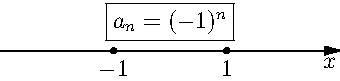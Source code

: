 import graph;
import geometry;
size(6cm,6cm);

real a(int n) {
  if (n % 2 == 0) { return 1; }
  else { return -1; };
}
for (int i = 0; i < 2; ++i) {
  dot((a(i),0));
  label(format("$%f$", a(i)), (a(i),-0.05),S);
}

label("\fbox{$a_n = (-1)^n$}", (0,0.05),N);
string ignorelabel(real r) { return ""; }
xaxis("$x$",NoTicks,Arrow(),xmin=-3,xmax=3);
